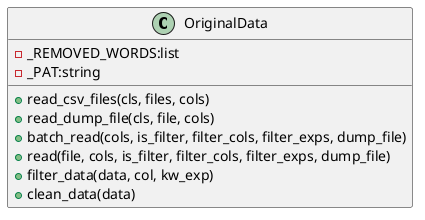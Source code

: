 @startuml

class OriginalData{
- _REMOVED_WORDS:list
- _PAT:string
+read_csv_files(cls, files, cols)
+read_dump_file(cls, file, cols)
+ batch_read(cols, is_filter, filter_cols, filter_exps, dump_file)
+ read(file, cols, is_filter, filter_cols, filter_exps, dump_file)
+ filter_data(data, col, kw_exp)
+ clean_data(data)
}

@enduml